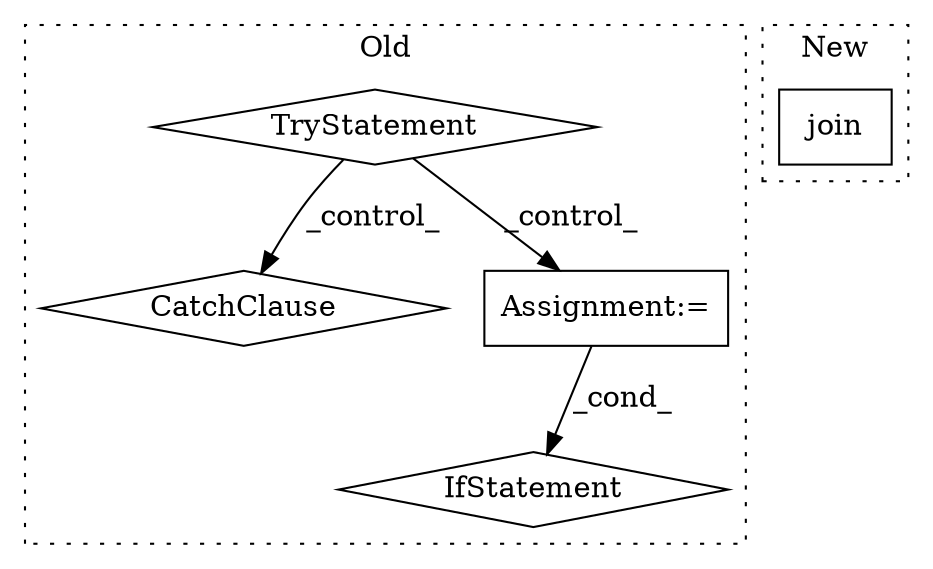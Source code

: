 digraph G {
subgraph cluster0 {
1 [label="TryStatement" a="54" s="434" l="4" shape="diamond"];
3 [label="CatchClause" a="12" s="474,510" l="13,2" shape="diamond"];
4 [label="Assignment:=" a="7" s="458" l="1" shape="box"];
5 [label="IfStatement" a="25" s="608,623" l="4,2" shape="diamond"];
label = "Old";
style="dotted";
}
subgraph cluster1 {
2 [label="join" a="32" s="326,378" l="5,1" shape="box"];
label = "New";
style="dotted";
}
1 -> 3 [label="_control_"];
1 -> 4 [label="_control_"];
4 -> 5 [label="_cond_"];
}